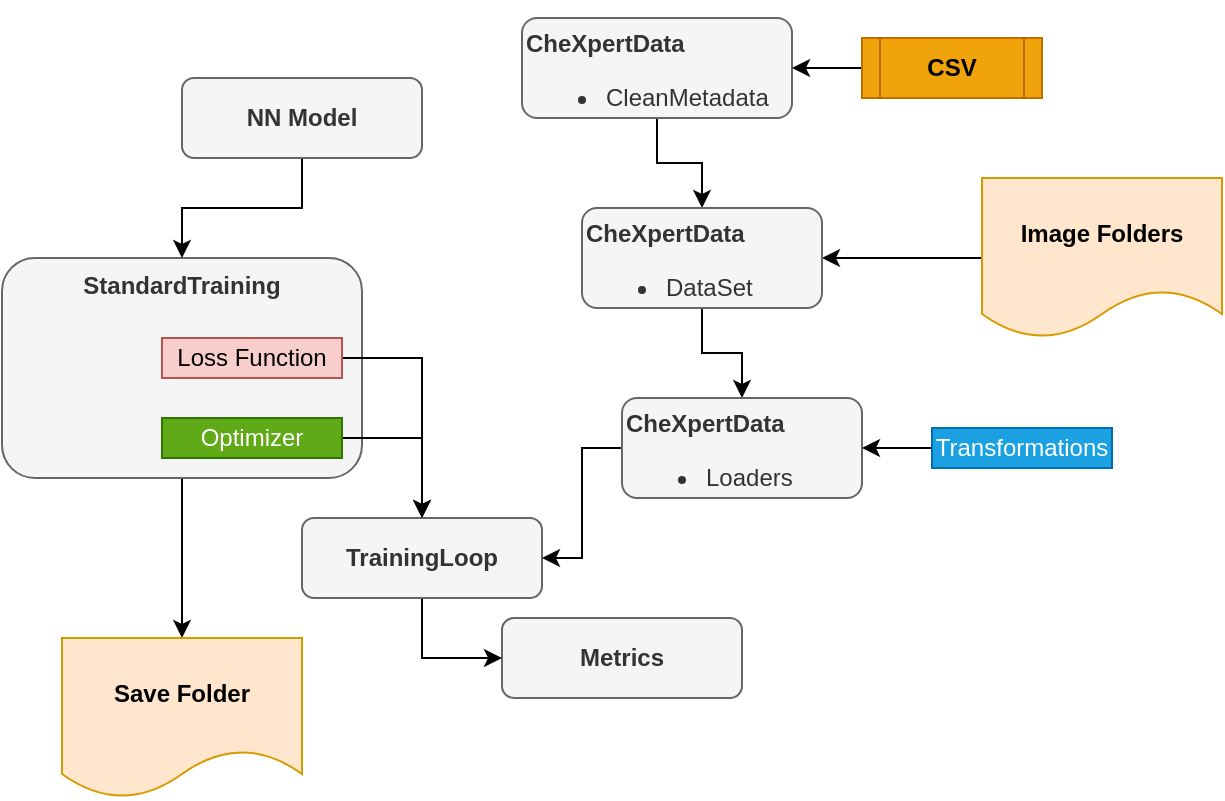<mxfile version="12.1.3" pages="1"><diagram id="H7gQiqA4gxo_Vdcuficl" name="Page-1"><mxGraphModel dx="1173" dy="509" grid="1" gridSize="10" guides="1" tooltips="1" connect="1" arrows="1" fold="1" page="1" pageScale="1" pageWidth="850" pageHeight="1100" math="0" shadow="0"><root><mxCell id="0"/><mxCell id="1" parent="0"/><mxCell id="EX68U5QgGjCxqPPJ926g-30" style="edgeStyle=orthogonalEdgeStyle;rounded=0;orthogonalLoop=1;jettySize=auto;html=1;entryX=0.5;entryY=0;entryDx=0;entryDy=0;fontColor=#000000;" edge="1" parent="1" source="EX68U5QgGjCxqPPJ926g-25" target="EX68U5QgGjCxqPPJ926g-29"><mxGeometry relative="1" as="geometry"/></mxCell><mxCell id="EX68U5QgGjCxqPPJ926g-25" value="&lt;b&gt;StandardTraining&lt;/b&gt;" style="rounded=1;whiteSpace=wrap;html=1;align=center;fillColor=#f5f5f5;strokeColor=#666666;fontColor=#333333;verticalAlign=top;" vertex="1" parent="1"><mxGeometry x="130" y="190" width="180" height="110" as="geometry"/></mxCell><mxCell id="EX68U5QgGjCxqPPJ926g-31" style="edgeStyle=orthogonalEdgeStyle;rounded=0;orthogonalLoop=1;jettySize=auto;html=1;entryX=0.5;entryY=0;entryDx=0;entryDy=0;fontColor=#000000;" edge="1" parent="1" source="EX68U5QgGjCxqPPJ926g-1" target="EX68U5QgGjCxqPPJ926g-10"><mxGeometry relative="1" as="geometry"/></mxCell><mxCell id="EX68U5QgGjCxqPPJ926g-1" value="&lt;b&gt;&lt;br&gt;CheXpertData&lt;/b&gt;&lt;br&gt;&lt;ul&gt;&lt;li&gt;CleanMetadata&lt;br&gt;&lt;/li&gt;&lt;/ul&gt;" style="rounded=1;whiteSpace=wrap;html=1;align=left;fillColor=#f5f5f5;strokeColor=#666666;fontColor=#333333;" vertex="1" parent="1"><mxGeometry x="390" y="70" width="135" height="50" as="geometry"/></mxCell><mxCell id="EX68U5QgGjCxqPPJ926g-2" value="&lt;b&gt;Metrics&lt;/b&gt;" style="rounded=1;whiteSpace=wrap;html=1;align=center;fillColor=#f5f5f5;strokeColor=#666666;fontColor=#333333;" vertex="1" parent="1"><mxGeometry x="380" y="370" width="120" height="40" as="geometry"/></mxCell><mxCell id="EX68U5QgGjCxqPPJ926g-21" style="edgeStyle=orthogonalEdgeStyle;rounded=0;orthogonalLoop=1;jettySize=auto;html=1;entryX=0;entryY=0.5;entryDx=0;entryDy=0;fontColor=#000000;" edge="1" parent="1" source="EX68U5QgGjCxqPPJ926g-3" target="EX68U5QgGjCxqPPJ926g-2"><mxGeometry relative="1" as="geometry"/></mxCell><mxCell id="EX68U5QgGjCxqPPJ926g-3" value="&lt;b&gt;TrainingLoop&lt;/b&gt;" style="rounded=1;whiteSpace=wrap;html=1;align=center;fillColor=#f5f5f5;strokeColor=#666666;fontColor=#333333;" vertex="1" parent="1"><mxGeometry x="280" y="320" width="120" height="40" as="geometry"/></mxCell><mxCell id="EX68U5QgGjCxqPPJ926g-22" style="edgeStyle=orthogonalEdgeStyle;rounded=0;orthogonalLoop=1;jettySize=auto;html=1;fontColor=#000000;exitX=1;exitY=0.5;exitDx=0;exitDy=0;" edge="1" parent="1" source="EX68U5QgGjCxqPPJ926g-6" target="EX68U5QgGjCxqPPJ926g-3"><mxGeometry relative="1" as="geometry"/></mxCell><mxCell id="EX68U5QgGjCxqPPJ926g-24" style="edgeStyle=orthogonalEdgeStyle;rounded=0;orthogonalLoop=1;jettySize=auto;html=1;fontColor=#000000;exitX=1;exitY=0.5;exitDx=0;exitDy=0;" edge="1" parent="1" source="EX68U5QgGjCxqPPJ926g-5" target="EX68U5QgGjCxqPPJ926g-3"><mxGeometry relative="1" as="geometry"><mxPoint x="350" y="320" as="targetPoint"/></mxGeometry></mxCell><mxCell id="EX68U5QgGjCxqPPJ926g-5" value="Loss Function" style="rounded=0;whiteSpace=wrap;html=1;align=center;fillColor=#f8cecc;strokeColor=#b85450;" vertex="1" parent="1"><mxGeometry x="210" y="230" width="90" height="20" as="geometry"/></mxCell><mxCell id="EX68U5QgGjCxqPPJ926g-6" value="Optimizer" style="rounded=0;whiteSpace=wrap;html=1;align=center;fillColor=#60a917;strokeColor=#2D7600;fontColor=#ffffff;" vertex="1" parent="1"><mxGeometry x="210" y="270" width="90" height="20" as="geometry"/></mxCell><mxCell id="EX68U5QgGjCxqPPJ926g-16" style="edgeStyle=orthogonalEdgeStyle;rounded=0;orthogonalLoop=1;jettySize=auto;html=1;entryX=1;entryY=0.5;entryDx=0;entryDy=0;fontColor=#000000;" edge="1" parent="1" source="EX68U5QgGjCxqPPJ926g-7" target="EX68U5QgGjCxqPPJ926g-10"><mxGeometry relative="1" as="geometry"/></mxCell><mxCell id="EX68U5QgGjCxqPPJ926g-7" value="Image Folders" style="shape=document;whiteSpace=wrap;html=1;boundedLbl=1;align=center;fillColor=#ffe6cc;strokeColor=#d79b00;fontStyle=1" vertex="1" parent="1"><mxGeometry x="620" y="150" width="120" height="80" as="geometry"/></mxCell><mxCell id="EX68U5QgGjCxqPPJ926g-32" style="edgeStyle=orthogonalEdgeStyle;rounded=0;orthogonalLoop=1;jettySize=auto;html=1;entryX=0.5;entryY=0;entryDx=0;entryDy=0;fontColor=#000000;" edge="1" parent="1" source="EX68U5QgGjCxqPPJ926g-10" target="EX68U5QgGjCxqPPJ926g-11"><mxGeometry relative="1" as="geometry"/></mxCell><mxCell id="EX68U5QgGjCxqPPJ926g-10" value="&lt;b&gt;&lt;br&gt;CheXpertData&lt;/b&gt;&lt;br&gt;&lt;ul&gt;&lt;li&gt;DataSet&lt;br&gt;&lt;/li&gt;&lt;/ul&gt;" style="rounded=1;whiteSpace=wrap;html=1;align=left;fillColor=#f5f5f5;strokeColor=#666666;fontColor=#333333;" vertex="1" parent="1"><mxGeometry x="420" y="165" width="120" height="50" as="geometry"/></mxCell><mxCell id="EX68U5QgGjCxqPPJ926g-33" style="edgeStyle=orthogonalEdgeStyle;rounded=0;orthogonalLoop=1;jettySize=auto;html=1;entryX=1;entryY=0.5;entryDx=0;entryDy=0;fontColor=#000000;" edge="1" parent="1" source="EX68U5QgGjCxqPPJ926g-11" target="EX68U5QgGjCxqPPJ926g-3"><mxGeometry relative="1" as="geometry"/></mxCell><mxCell id="EX68U5QgGjCxqPPJ926g-11" value="&lt;b&gt;&lt;br&gt;CheXpertData&lt;/b&gt;&lt;br&gt;&lt;ul&gt;&lt;li&gt;Loaders&lt;/li&gt;&lt;/ul&gt;" style="rounded=1;whiteSpace=wrap;html=1;align=left;fillColor=#f5f5f5;strokeColor=#666666;fontColor=#333333;" vertex="1" parent="1"><mxGeometry x="440" y="260" width="120" height="50" as="geometry"/></mxCell><mxCell id="EX68U5QgGjCxqPPJ926g-14" style="edgeStyle=orthogonalEdgeStyle;rounded=0;orthogonalLoop=1;jettySize=auto;html=1;exitX=0.75;exitY=0;exitDx=0;exitDy=0;fontColor=#000000;" edge="1" parent="1" source="EX68U5QgGjCxqPPJ926g-12"><mxGeometry relative="1" as="geometry"><mxPoint x="660" y="290" as="targetPoint"/></mxGeometry></mxCell><mxCell id="EX68U5QgGjCxqPPJ926g-15" style="edgeStyle=orthogonalEdgeStyle;rounded=0;orthogonalLoop=1;jettySize=auto;html=1;fontColor=#000000;" edge="1" parent="1" source="EX68U5QgGjCxqPPJ926g-12" target="EX68U5QgGjCxqPPJ926g-11"><mxGeometry relative="1" as="geometry"/></mxCell><mxCell id="EX68U5QgGjCxqPPJ926g-12" value="Transformations" style="rounded=0;whiteSpace=wrap;html=1;align=center;fillColor=#1ba1e2;strokeColor=#006EAF;fontColor=#ffffff;" vertex="1" parent="1"><mxGeometry x="595" y="275" width="90" height="20" as="geometry"/></mxCell><mxCell id="EX68U5QgGjCxqPPJ926g-17" style="edgeStyle=orthogonalEdgeStyle;rounded=0;orthogonalLoop=1;jettySize=auto;html=1;entryX=1;entryY=0.5;entryDx=0;entryDy=0;fontColor=#000000;" edge="1" parent="1" source="EX68U5QgGjCxqPPJ926g-13" target="EX68U5QgGjCxqPPJ926g-1"><mxGeometry relative="1" as="geometry"/></mxCell><mxCell id="EX68U5QgGjCxqPPJ926g-13" value="CSV" style="shape=process;whiteSpace=wrap;html=1;backgroundOutline=1;align=center;fillColor=#f0a30a;strokeColor=#BD7000;fontColor=#000000;fontStyle=1" vertex="1" parent="1"><mxGeometry x="560" y="80" width="90" height="30" as="geometry"/></mxCell><mxCell id="EX68U5QgGjCxqPPJ926g-28" style="edgeStyle=orthogonalEdgeStyle;rounded=0;orthogonalLoop=1;jettySize=auto;html=1;entryX=0.5;entryY=0;entryDx=0;entryDy=0;fontColor=#000000;" edge="1" parent="1" source="EX68U5QgGjCxqPPJ926g-27" target="EX68U5QgGjCxqPPJ926g-25"><mxGeometry relative="1" as="geometry"/></mxCell><mxCell id="EX68U5QgGjCxqPPJ926g-27" value="&lt;b&gt;NN Model&lt;/b&gt;" style="rounded=1;whiteSpace=wrap;html=1;align=center;fillColor=#f5f5f5;strokeColor=#666666;fontColor=#333333;" vertex="1" parent="1"><mxGeometry x="220" y="100" width="120" height="40" as="geometry"/></mxCell><mxCell id="EX68U5QgGjCxqPPJ926g-29" value="Save Folder" style="shape=document;whiteSpace=wrap;html=1;boundedLbl=1;align=center;fillColor=#ffe6cc;strokeColor=#d79b00;fontStyle=1" vertex="1" parent="1"><mxGeometry x="160" y="380" width="120" height="80" as="geometry"/></mxCell></root></mxGraphModel></diagram></mxfile>